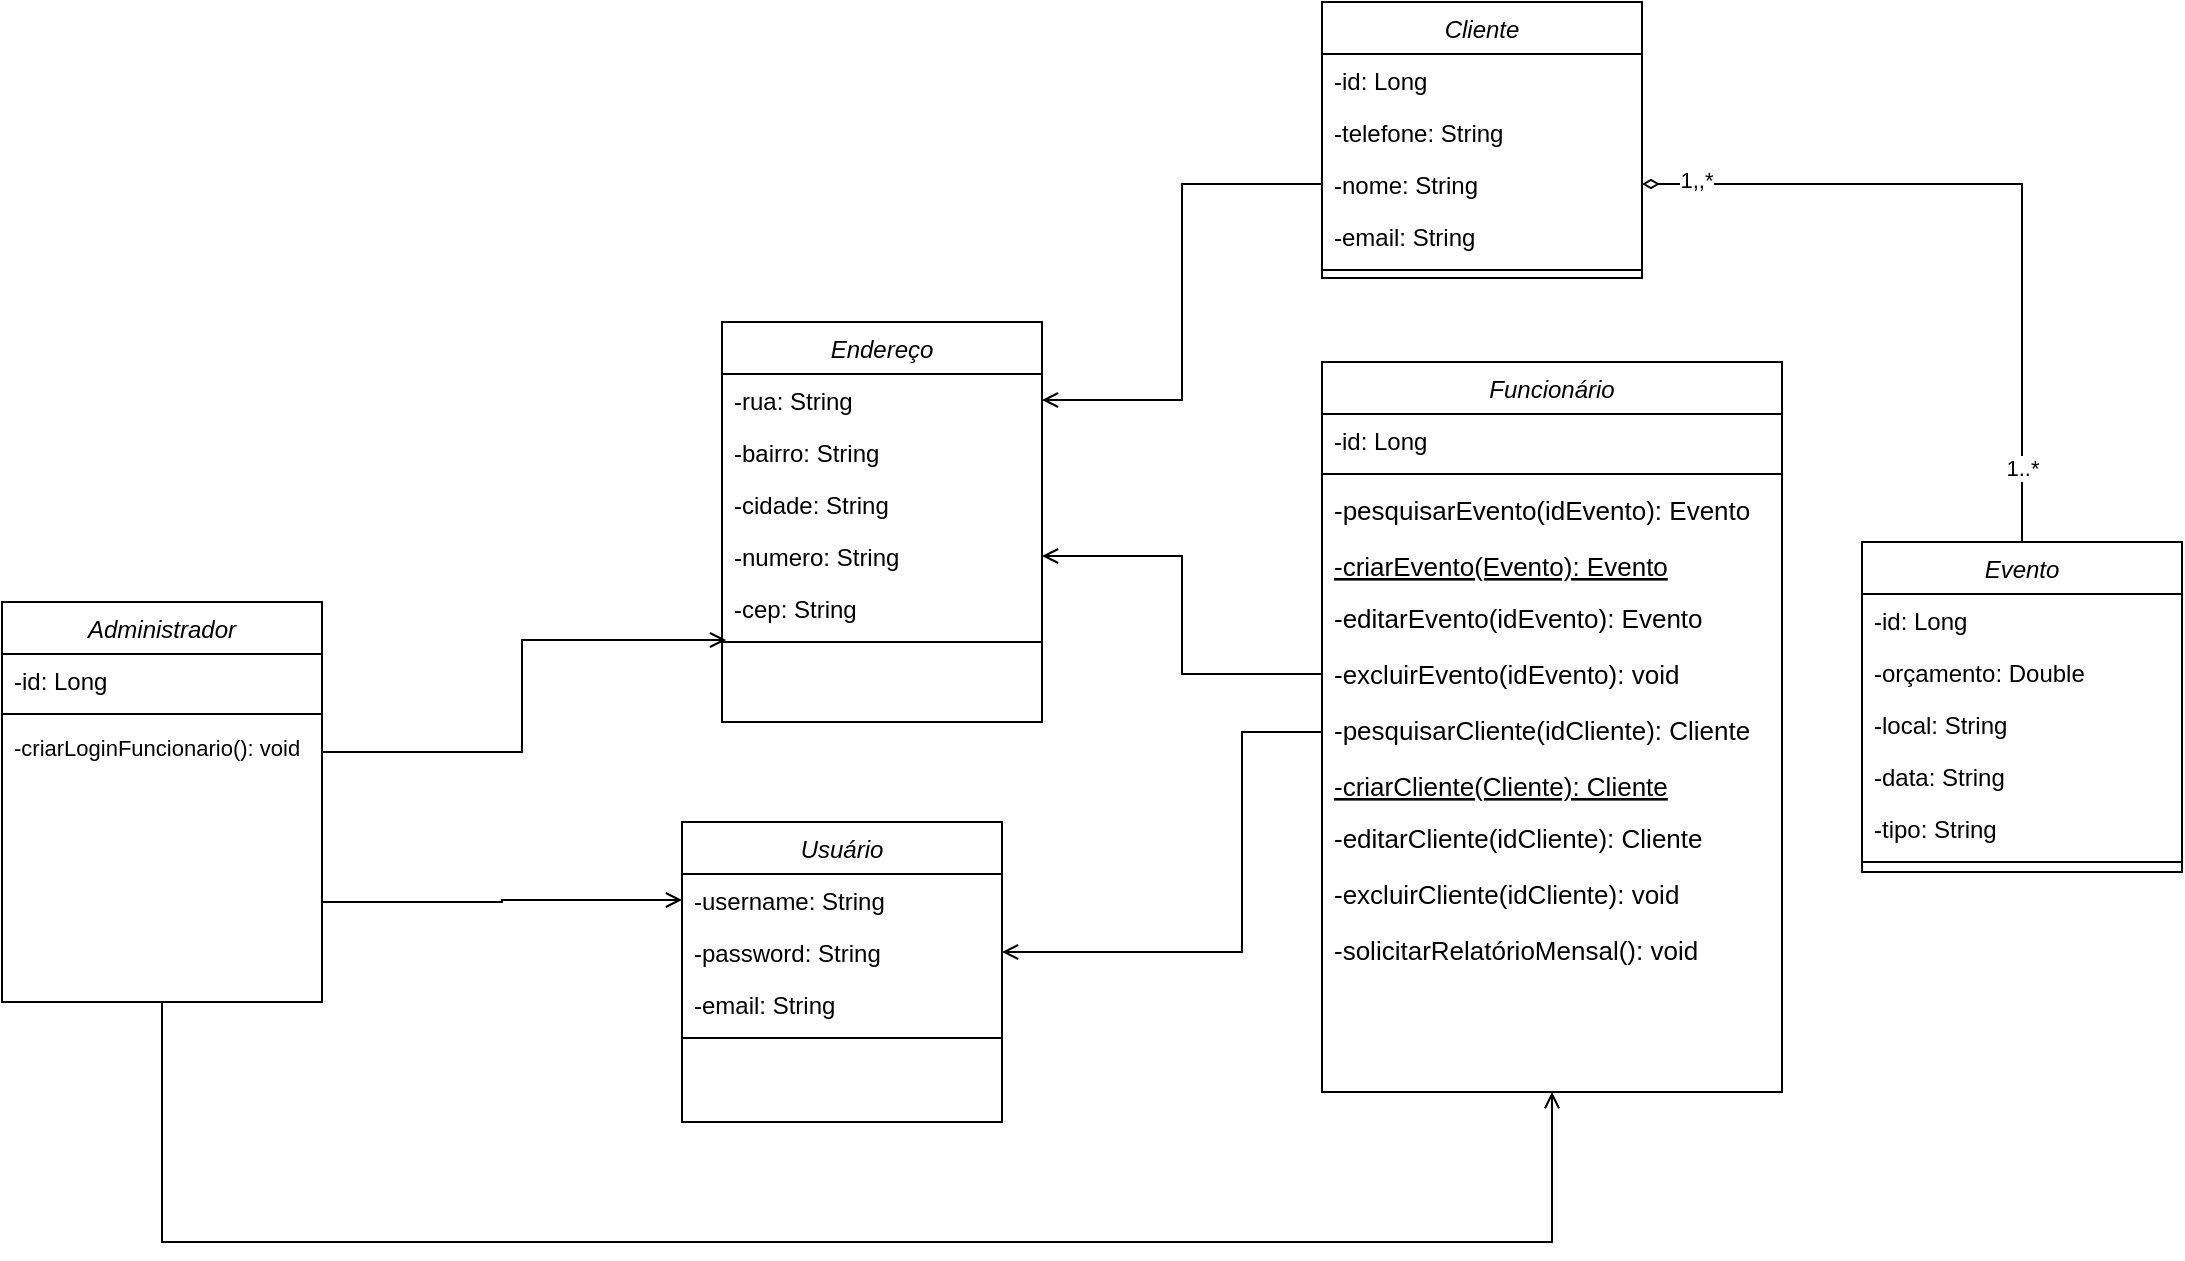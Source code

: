 <mxfile version="16.6.1" type="device"><diagram id="C5RBs43oDa-KdzZeNtuy" name="Page-1"><mxGraphModel dx="2208" dy="1933" grid="1" gridSize="10" guides="1" tooltips="1" connect="1" arrows="1" fold="1" page="1" pageScale="1" pageWidth="827" pageHeight="1169" math="0" shadow="0"><root><mxCell id="WIyWlLk6GJQsqaUBKTNV-0"/><mxCell id="WIyWlLk6GJQsqaUBKTNV-1" parent="WIyWlLk6GJQsqaUBKTNV-0"/><mxCell id="zkfFHV4jXpPFQw0GAbJ--0" value="Cliente" style="swimlane;fontStyle=2;align=center;verticalAlign=top;childLayout=stackLayout;horizontal=1;startSize=26;horizontalStack=0;resizeParent=1;resizeLast=0;collapsible=1;marginBottom=0;rounded=0;shadow=0;strokeWidth=1;" parent="WIyWlLk6GJQsqaUBKTNV-1" vertex="1"><mxGeometry x="200" y="-20" width="160" height="138" as="geometry"><mxRectangle x="230" y="140" width="160" height="26" as="alternateBounds"/></mxGeometry></mxCell><mxCell id="4Q0talNs_ZJgcd6Dsmey-0" value="-id: Long" style="text;align=left;verticalAlign=top;spacingLeft=4;spacingRight=4;overflow=hidden;rotatable=0;points=[[0,0.5],[1,0.5]];portConstraint=eastwest;" parent="zkfFHV4jXpPFQw0GAbJ--0" vertex="1"><mxGeometry y="26" width="160" height="26" as="geometry"/></mxCell><mxCell id="zkfFHV4jXpPFQw0GAbJ--2" value="-telefone: String" style="text;align=left;verticalAlign=top;spacingLeft=4;spacingRight=4;overflow=hidden;rotatable=0;points=[[0,0.5],[1,0.5]];portConstraint=eastwest;rounded=0;shadow=0;html=0;" parent="zkfFHV4jXpPFQw0GAbJ--0" vertex="1"><mxGeometry y="52" width="160" height="26" as="geometry"/></mxCell><mxCell id="zkfFHV4jXpPFQw0GAbJ--1" value="-nome: String" style="text;align=left;verticalAlign=top;spacingLeft=4;spacingRight=4;overflow=hidden;rotatable=0;points=[[0,0.5],[1,0.5]];portConstraint=eastwest;" parent="zkfFHV4jXpPFQw0GAbJ--0" vertex="1"><mxGeometry y="78" width="160" height="26" as="geometry"/></mxCell><mxCell id="zkfFHV4jXpPFQw0GAbJ--3" value="-email: String" style="text;align=left;verticalAlign=top;spacingLeft=4;spacingRight=4;overflow=hidden;rotatable=0;points=[[0,0.5],[1,0.5]];portConstraint=eastwest;rounded=0;shadow=0;html=0;" parent="zkfFHV4jXpPFQw0GAbJ--0" vertex="1"><mxGeometry y="104" width="160" height="26" as="geometry"/></mxCell><mxCell id="zkfFHV4jXpPFQw0GAbJ--4" value="" style="line;html=1;strokeWidth=1;align=left;verticalAlign=middle;spacingTop=-1;spacingLeft=3;spacingRight=3;rotatable=0;labelPosition=right;points=[];portConstraint=eastwest;" parent="zkfFHV4jXpPFQw0GAbJ--0" vertex="1"><mxGeometry y="130" width="160" height="8" as="geometry"/></mxCell><mxCell id="zkfFHV4jXpPFQw0GAbJ--6" value="Funcionário" style="swimlane;fontStyle=2;align=center;verticalAlign=top;childLayout=stackLayout;horizontal=1;startSize=26;horizontalStack=0;resizeParent=1;resizeLast=0;collapsible=1;marginBottom=0;rounded=0;shadow=0;strokeWidth=1;" parent="WIyWlLk6GJQsqaUBKTNV-1" vertex="1"><mxGeometry x="200" y="160" width="230" height="365" as="geometry"><mxRectangle x="130" y="380" width="160" height="26" as="alternateBounds"/></mxGeometry></mxCell><mxCell id="4Q0talNs_ZJgcd6Dsmey-3" value="-id: Long" style="text;align=left;verticalAlign=top;spacingLeft=4;spacingRight=4;overflow=hidden;rotatable=0;points=[[0,0.5],[1,0.5]];portConstraint=eastwest;" parent="zkfFHV4jXpPFQw0GAbJ--6" vertex="1"><mxGeometry y="26" width="230" height="26" as="geometry"/></mxCell><mxCell id="zkfFHV4jXpPFQw0GAbJ--9" value="" style="line;html=1;strokeWidth=1;align=left;verticalAlign=middle;spacingTop=-1;spacingLeft=3;spacingRight=3;rotatable=0;labelPosition=right;points=[];portConstraint=eastwest;" parent="zkfFHV4jXpPFQw0GAbJ--6" vertex="1"><mxGeometry y="52" width="230" height="8" as="geometry"/></mxCell><mxCell id="rApO6V0ExVdlZDb6fAri-20" value="-pesquisarEvento(idEvento): Evento" style="text;align=left;verticalAlign=top;spacingLeft=4;spacingRight=4;overflow=hidden;rotatable=0;points=[[0,0.5],[1,0.5]];portConstraint=eastwest;fontSize=13;" parent="zkfFHV4jXpPFQw0GAbJ--6" vertex="1"><mxGeometry y="60" width="230" height="28" as="geometry"/></mxCell><mxCell id="zkfFHV4jXpPFQw0GAbJ--10" value="-criarEvento(Evento): Evento" style="text;align=left;verticalAlign=top;spacingLeft=4;spacingRight=4;overflow=hidden;rotatable=0;points=[[0,0.5],[1,0.5]];portConstraint=eastwest;fontStyle=4;fontSize=13;" parent="zkfFHV4jXpPFQw0GAbJ--6" vertex="1"><mxGeometry y="88" width="230" height="26" as="geometry"/></mxCell><mxCell id="zkfFHV4jXpPFQw0GAbJ--11" value="-editarEvento(idEvento): Evento" style="text;align=left;verticalAlign=top;spacingLeft=4;spacingRight=4;overflow=hidden;rotatable=0;points=[[0,0.5],[1,0.5]];portConstraint=eastwest;fontSize=13;" parent="zkfFHV4jXpPFQw0GAbJ--6" vertex="1"><mxGeometry y="114" width="230" height="28" as="geometry"/></mxCell><mxCell id="rApO6V0ExVdlZDb6fAri-0" value="-excluirEvento(idEvento): void" style="text;align=left;verticalAlign=top;spacingLeft=4;spacingRight=4;overflow=hidden;rotatable=0;points=[[0,0.5],[1,0.5]];portConstraint=eastwest;fontSize=13;" parent="zkfFHV4jXpPFQw0GAbJ--6" vertex="1"><mxGeometry y="142" width="230" height="28" as="geometry"/></mxCell><mxCell id="rApO6V0ExVdlZDb6fAri-22" value="-pesquisarCliente(idCliente): Cliente" style="text;align=left;verticalAlign=top;spacingLeft=4;spacingRight=4;overflow=hidden;rotatable=0;points=[[0,0.5],[1,0.5]];portConstraint=eastwest;fontSize=13;" parent="zkfFHV4jXpPFQw0GAbJ--6" vertex="1"><mxGeometry y="170" width="230" height="28" as="geometry"/></mxCell><mxCell id="rApO6V0ExVdlZDb6fAri-23" value="-criarCliente(Cliente): Cliente" style="text;align=left;verticalAlign=top;spacingLeft=4;spacingRight=4;overflow=hidden;rotatable=0;points=[[0,0.5],[1,0.5]];portConstraint=eastwest;fontStyle=4;fontSize=13;" parent="zkfFHV4jXpPFQw0GAbJ--6" vertex="1"><mxGeometry y="198" width="230" height="26" as="geometry"/></mxCell><mxCell id="rApO6V0ExVdlZDb6fAri-21" value="-editarCliente(idCliente): Cliente" style="text;align=left;verticalAlign=top;spacingLeft=4;spacingRight=4;overflow=hidden;rotatable=0;points=[[0,0.5],[1,0.5]];portConstraint=eastwest;fontSize=13;" parent="zkfFHV4jXpPFQw0GAbJ--6" vertex="1"><mxGeometry y="224" width="230" height="28" as="geometry"/></mxCell><mxCell id="rApO6V0ExVdlZDb6fAri-4" value="-excluirCliente(idCliente): void" style="text;align=left;verticalAlign=top;spacingLeft=4;spacingRight=4;overflow=hidden;rotatable=0;points=[[0,0.5],[1,0.5]];portConstraint=eastwest;fontSize=13;" parent="zkfFHV4jXpPFQw0GAbJ--6" vertex="1"><mxGeometry y="252" width="230" height="28" as="geometry"/></mxCell><mxCell id="rApO6V0ExVdlZDb6fAri-27" value="-solicitarRelatórioMensal(): void" style="text;align=left;verticalAlign=top;spacingLeft=4;spacingRight=4;overflow=hidden;rotatable=0;points=[[0,0.5],[1,0.5]];portConstraint=eastwest;fontSize=13;" parent="zkfFHV4jXpPFQw0GAbJ--6" vertex="1"><mxGeometry y="280" width="230" height="28" as="geometry"/></mxCell><mxCell id="rApO6V0ExVdlZDb6fAri-32" style="edgeStyle=orthogonalEdgeStyle;rounded=0;orthogonalLoop=1;jettySize=auto;html=1;exitX=0.5;exitY=0;exitDx=0;exitDy=0;entryX=1;entryY=0.5;entryDx=0;entryDy=0;fontSize=11;endArrow=diamondThin;endFill=0;" parent="WIyWlLk6GJQsqaUBKTNV-1" source="zkfFHV4jXpPFQw0GAbJ--17" target="zkfFHV4jXpPFQw0GAbJ--1" edge="1"><mxGeometry relative="1" as="geometry"/></mxCell><mxCell id="rApO6V0ExVdlZDb6fAri-33" value="1..*" style="edgeLabel;html=1;align=center;verticalAlign=middle;resizable=0;points=[];fontSize=11;" parent="rApO6V0ExVdlZDb6fAri-32" vertex="1" connectable="0"><mxGeometry x="-0.193" relative="1" as="geometry"><mxPoint y="112" as="offset"/></mxGeometry></mxCell><mxCell id="huItSPupfsYsEaiP1839-3" value="1,,*" style="edgeLabel;html=1;align=center;verticalAlign=middle;resizable=0;points=[];" parent="rApO6V0ExVdlZDb6fAri-32" vertex="1" connectable="0"><mxGeometry x="0.853" y="-2" relative="1" as="geometry"><mxPoint as="offset"/></mxGeometry></mxCell><mxCell id="zkfFHV4jXpPFQw0GAbJ--17" value="Evento" style="swimlane;fontStyle=2;align=center;verticalAlign=top;childLayout=stackLayout;horizontal=1;startSize=26;horizontalStack=0;resizeParent=1;resizeLast=0;collapsible=1;marginBottom=0;rounded=0;shadow=0;strokeWidth=1;" parent="WIyWlLk6GJQsqaUBKTNV-1" vertex="1"><mxGeometry x="470" y="250" width="160" height="165" as="geometry"><mxRectangle x="550" y="140" width="160" height="26" as="alternateBounds"/></mxGeometry></mxCell><mxCell id="4Q0talNs_ZJgcd6Dsmey-1" value="-id: Long" style="text;align=left;verticalAlign=top;spacingLeft=4;spacingRight=4;overflow=hidden;rotatable=0;points=[[0,0.5],[1,0.5]];portConstraint=eastwest;" parent="zkfFHV4jXpPFQw0GAbJ--17" vertex="1"><mxGeometry y="26" width="160" height="26" as="geometry"/></mxCell><mxCell id="zkfFHV4jXpPFQw0GAbJ--18" value="-orçamento: Double" style="text;align=left;verticalAlign=top;spacingLeft=4;spacingRight=4;overflow=hidden;rotatable=0;points=[[0,0.5],[1,0.5]];portConstraint=eastwest;" parent="zkfFHV4jXpPFQw0GAbJ--17" vertex="1"><mxGeometry y="52" width="160" height="26" as="geometry"/></mxCell><mxCell id="zkfFHV4jXpPFQw0GAbJ--19" value="-local: String" style="text;align=left;verticalAlign=top;spacingLeft=4;spacingRight=4;overflow=hidden;rotatable=0;points=[[0,0.5],[1,0.5]];portConstraint=eastwest;rounded=0;shadow=0;html=0;" parent="zkfFHV4jXpPFQw0GAbJ--17" vertex="1"><mxGeometry y="78" width="160" height="26" as="geometry"/></mxCell><mxCell id="zkfFHV4jXpPFQw0GAbJ--20" value="-data: String" style="text;align=left;verticalAlign=top;spacingLeft=4;spacingRight=4;overflow=hidden;rotatable=0;points=[[0,0.5],[1,0.5]];portConstraint=eastwest;rounded=0;shadow=0;html=0;" parent="zkfFHV4jXpPFQw0GAbJ--17" vertex="1"><mxGeometry y="104" width="160" height="26" as="geometry"/></mxCell><mxCell id="zkfFHV4jXpPFQw0GAbJ--21" value="-tipo: String" style="text;align=left;verticalAlign=top;spacingLeft=4;spacingRight=4;overflow=hidden;rotatable=0;points=[[0,0.5],[1,0.5]];portConstraint=eastwest;rounded=0;shadow=0;html=0;" parent="zkfFHV4jXpPFQw0GAbJ--17" vertex="1"><mxGeometry y="130" width="160" height="26" as="geometry"/></mxCell><mxCell id="zkfFHV4jXpPFQw0GAbJ--23" value="" style="line;html=1;strokeWidth=1;align=left;verticalAlign=middle;spacingTop=-1;spacingLeft=3;spacingRight=3;rotatable=0;labelPosition=right;points=[];portConstraint=eastwest;" parent="zkfFHV4jXpPFQw0GAbJ--17" vertex="1"><mxGeometry y="156" width="160" height="8" as="geometry"/></mxCell><mxCell id="rApO6V0ExVdlZDb6fAri-31" style="edgeStyle=orthogonalEdgeStyle;rounded=0;orthogonalLoop=1;jettySize=auto;html=1;fontSize=11;endArrow=open;endFill=0;exitX=0.5;exitY=1;exitDx=0;exitDy=0;entryX=0.5;entryY=1;entryDx=0;entryDy=0;" parent="WIyWlLk6GJQsqaUBKTNV-1" source="rApO6V0ExVdlZDb6fAri-6" target="zkfFHV4jXpPFQw0GAbJ--6" edge="1"><mxGeometry relative="1" as="geometry"><mxPoint x="390" y="540" as="sourcePoint"/><Array as="points"><mxPoint x="-380" y="600"/><mxPoint x="315" y="600"/></Array><mxPoint x="340" y="620" as="targetPoint"/></mxGeometry></mxCell><mxCell id="rApO6V0ExVdlZDb6fAri-6" value="Administrador" style="swimlane;fontStyle=2;align=center;verticalAlign=top;childLayout=stackLayout;horizontal=1;startSize=26;horizontalStack=0;resizeParent=1;resizeLast=0;collapsible=1;marginBottom=0;rounded=0;shadow=0;strokeWidth=1;" parent="WIyWlLk6GJQsqaUBKTNV-1" vertex="1"><mxGeometry x="-460" y="280" width="160" height="200" as="geometry"><mxRectangle x="230" y="140" width="160" height="26" as="alternateBounds"/></mxGeometry></mxCell><mxCell id="4Q0talNs_ZJgcd6Dsmey-5" value="-id: Long" style="text;align=left;verticalAlign=top;spacingLeft=4;spacingRight=4;overflow=hidden;rotatable=0;points=[[0,0.5],[1,0.5]];portConstraint=eastwest;" parent="rApO6V0ExVdlZDb6fAri-6" vertex="1"><mxGeometry y="26" width="160" height="26" as="geometry"/></mxCell><mxCell id="rApO6V0ExVdlZDb6fAri-10" value="" style="line;html=1;strokeWidth=1;align=left;verticalAlign=middle;spacingTop=-1;spacingLeft=3;spacingRight=3;rotatable=0;labelPosition=right;points=[];portConstraint=eastwest;" parent="rApO6V0ExVdlZDb6fAri-6" vertex="1"><mxGeometry y="52" width="160" height="8" as="geometry"/></mxCell><mxCell id="rApO6V0ExVdlZDb6fAri-24" value="-criarLoginFuncionario(): void" style="text;align=left;verticalAlign=top;spacingLeft=4;spacingRight=4;overflow=hidden;rotatable=0;points=[[0,0.5],[1,0.5]];portConstraint=eastwest;fontSize=11;" parent="rApO6V0ExVdlZDb6fAri-6" vertex="1"><mxGeometry y="60" width="160" height="30" as="geometry"/></mxCell><mxCell id="odHSTjIk6Jz2sdXO55T6-1" value="Endereço" style="swimlane;fontStyle=2;align=center;verticalAlign=top;childLayout=stackLayout;horizontal=1;startSize=26;horizontalStack=0;resizeParent=1;resizeLast=0;collapsible=1;marginBottom=0;rounded=0;shadow=0;strokeWidth=1;" parent="WIyWlLk6GJQsqaUBKTNV-1" vertex="1"><mxGeometry x="-100" y="140" width="160" height="200" as="geometry"><mxRectangle x="230" y="140" width="160" height="26" as="alternateBounds"/></mxGeometry></mxCell><mxCell id="odHSTjIk6Jz2sdXO55T6-2" value="-rua: String" style="text;align=left;verticalAlign=top;spacingLeft=4;spacingRight=4;overflow=hidden;rotatable=0;points=[[0,0.5],[1,0.5]];portConstraint=eastwest;rounded=0;shadow=0;html=0;" parent="odHSTjIk6Jz2sdXO55T6-1" vertex="1"><mxGeometry y="26" width="160" height="26" as="geometry"/></mxCell><mxCell id="odHSTjIk6Jz2sdXO55T6-3" value="-bairro: String" style="text;align=left;verticalAlign=top;spacingLeft=4;spacingRight=4;overflow=hidden;rotatable=0;points=[[0,0.5],[1,0.5]];portConstraint=eastwest;" parent="odHSTjIk6Jz2sdXO55T6-1" vertex="1"><mxGeometry y="52" width="160" height="26" as="geometry"/></mxCell><mxCell id="odHSTjIk6Jz2sdXO55T6-6" value="-cidade: String" style="text;align=left;verticalAlign=top;spacingLeft=4;spacingRight=4;overflow=hidden;rotatable=0;points=[[0,0.5],[1,0.5]];portConstraint=eastwest;rounded=0;shadow=0;html=0;" parent="odHSTjIk6Jz2sdXO55T6-1" vertex="1"><mxGeometry y="78" width="160" height="26" as="geometry"/></mxCell><mxCell id="odHSTjIk6Jz2sdXO55T6-7" value="-numero: String" style="text;align=left;verticalAlign=top;spacingLeft=4;spacingRight=4;overflow=hidden;rotatable=0;points=[[0,0.5],[1,0.5]];portConstraint=eastwest;rounded=0;shadow=0;html=0;" parent="odHSTjIk6Jz2sdXO55T6-1" vertex="1"><mxGeometry y="104" width="160" height="26" as="geometry"/></mxCell><mxCell id="odHSTjIk6Jz2sdXO55T6-4" value="-cep: String" style="text;align=left;verticalAlign=top;spacingLeft=4;spacingRight=4;overflow=hidden;rotatable=0;points=[[0,0.5],[1,0.5]];portConstraint=eastwest;rounded=0;shadow=0;html=0;" parent="odHSTjIk6Jz2sdXO55T6-1" vertex="1"><mxGeometry y="130" width="160" height="26" as="geometry"/></mxCell><mxCell id="odHSTjIk6Jz2sdXO55T6-5" value="" style="line;html=1;strokeWidth=1;align=left;verticalAlign=middle;spacingTop=-1;spacingLeft=3;spacingRight=3;rotatable=0;labelPosition=right;points=[];portConstraint=eastwest;" parent="odHSTjIk6Jz2sdXO55T6-1" vertex="1"><mxGeometry y="156" width="160" height="8" as="geometry"/></mxCell><mxCell id="odHSTjIk6Jz2sdXO55T6-10" style="edgeStyle=orthogonalEdgeStyle;rounded=0;orthogonalLoop=1;jettySize=auto;html=1;entryX=1;entryY=0.5;entryDx=0;entryDy=0;endArrow=open;endFill=0;exitX=0;exitY=0.5;exitDx=0;exitDy=0;" parent="WIyWlLk6GJQsqaUBKTNV-1" source="rApO6V0ExVdlZDb6fAri-0" target="odHSTjIk6Jz2sdXO55T6-7" edge="1"><mxGeometry relative="1" as="geometry"><mxPoint x="150" y="280" as="sourcePoint"/></mxGeometry></mxCell><mxCell id="odHSTjIk6Jz2sdXO55T6-14" style="edgeStyle=orthogonalEdgeStyle;rounded=0;orthogonalLoop=1;jettySize=auto;html=1;exitX=0;exitY=0.5;exitDx=0;exitDy=0;endArrow=open;endFill=0;entryX=1;entryY=0.5;entryDx=0;entryDy=0;" parent="WIyWlLk6GJQsqaUBKTNV-1" source="zkfFHV4jXpPFQw0GAbJ--1" target="odHSTjIk6Jz2sdXO55T6-2" edge="1"><mxGeometry relative="1" as="geometry"><mxPoint x="100" y="60" as="targetPoint"/></mxGeometry></mxCell><mxCell id="lziV5LZxZm-ZKgfLGgfU-0" value="Usuário" style="swimlane;fontStyle=2;align=center;verticalAlign=top;childLayout=stackLayout;horizontal=1;startSize=26;horizontalStack=0;resizeParent=1;resizeLast=0;collapsible=1;marginBottom=0;rounded=0;shadow=0;strokeWidth=1;" parent="WIyWlLk6GJQsqaUBKTNV-1" vertex="1"><mxGeometry x="-120" y="390" width="160" height="150" as="geometry"><mxRectangle x="230" y="140" width="160" height="26" as="alternateBounds"/></mxGeometry></mxCell><mxCell id="lziV5LZxZm-ZKgfLGgfU-1" value="-username: String    " style="text;align=left;verticalAlign=top;spacingLeft=4;spacingRight=4;overflow=hidden;rotatable=0;points=[[0,0.5],[1,0.5]];portConstraint=eastwest;rounded=0;shadow=0;html=0;" parent="lziV5LZxZm-ZKgfLGgfU-0" vertex="1"><mxGeometry y="26" width="160" height="26" as="geometry"/></mxCell><mxCell id="lziV5LZxZm-ZKgfLGgfU-2" value="-password: String" style="text;align=left;verticalAlign=top;spacingLeft=4;spacingRight=4;overflow=hidden;rotatable=0;points=[[0,0.5],[1,0.5]];portConstraint=eastwest;" parent="lziV5LZxZm-ZKgfLGgfU-0" vertex="1"><mxGeometry y="52" width="160" height="26" as="geometry"/></mxCell><mxCell id="lziV5LZxZm-ZKgfLGgfU-3" value="-email: String" style="text;align=left;verticalAlign=top;spacingLeft=4;spacingRight=4;overflow=hidden;rotatable=0;points=[[0,0.5],[1,0.5]];portConstraint=eastwest;rounded=0;shadow=0;html=0;" parent="lziV5LZxZm-ZKgfLGgfU-0" vertex="1"><mxGeometry y="78" width="160" height="26" as="geometry"/></mxCell><mxCell id="lziV5LZxZm-ZKgfLGgfU-6" value="" style="line;html=1;strokeWidth=1;align=left;verticalAlign=middle;spacingTop=-1;spacingLeft=3;spacingRight=3;rotatable=0;labelPosition=right;points=[];portConstraint=eastwest;" parent="lziV5LZxZm-ZKgfLGgfU-0" vertex="1"><mxGeometry y="104" width="160" height="8" as="geometry"/></mxCell><mxCell id="lziV5LZxZm-ZKgfLGgfU-8" style="edgeStyle=orthogonalEdgeStyle;rounded=0;orthogonalLoop=1;jettySize=auto;html=1;exitX=1;exitY=0.5;exitDx=0;exitDy=0;endArrow=open;endFill=0;entryX=0.013;entryY=0.375;entryDx=0;entryDy=0;entryPerimeter=0;" parent="WIyWlLk6GJQsqaUBKTNV-1" source="rApO6V0ExVdlZDb6fAri-24" target="odHSTjIk6Jz2sdXO55T6-5" edge="1"><mxGeometry relative="1" as="geometry"><mxPoint x="80" y="390" as="targetPoint"/></mxGeometry></mxCell><mxCell id="lziV5LZxZm-ZKgfLGgfU-9" style="edgeStyle=orthogonalEdgeStyle;rounded=0;orthogonalLoop=1;jettySize=auto;html=1;entryX=1;entryY=0.5;entryDx=0;entryDy=0;endArrow=open;endFill=0;exitX=0;exitY=0.5;exitDx=0;exitDy=0;" parent="WIyWlLk6GJQsqaUBKTNV-1" source="rApO6V0ExVdlZDb6fAri-23" target="lziV5LZxZm-ZKgfLGgfU-2" edge="1"><mxGeometry relative="1" as="geometry"><mxPoint x="170" y="410" as="sourcePoint"/><Array as="points"><mxPoint x="160" y="345"/><mxPoint x="160" y="455"/></Array></mxGeometry></mxCell><mxCell id="lziV5LZxZm-ZKgfLGgfU-10" style="edgeStyle=orthogonalEdgeStyle;rounded=0;orthogonalLoop=1;jettySize=auto;html=1;exitX=1;exitY=0.75;exitDx=0;exitDy=0;endArrow=open;endFill=0;entryX=0;entryY=0.5;entryDx=0;entryDy=0;" parent="WIyWlLk6GJQsqaUBKTNV-1" source="rApO6V0ExVdlZDb6fAri-6" target="lziV5LZxZm-ZKgfLGgfU-1" edge="1"><mxGeometry relative="1" as="geometry"><mxPoint x="60" y="610" as="targetPoint"/></mxGeometry></mxCell></root></mxGraphModel></diagram></mxfile>